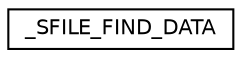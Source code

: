 digraph G
{
  edge [fontname="Helvetica",fontsize="10",labelfontname="Helvetica",labelfontsize="10"];
  node [fontname="Helvetica",fontsize="10",shape=record];
  rankdir="LR";
  Node1 [label="_SFILE_FIND_DATA",height=0.2,width=0.4,color="black", fillcolor="white", style="filled",URL="$struct___s_f_i_l_e___f_i_n_d___d_a_t_a.html"];
}
